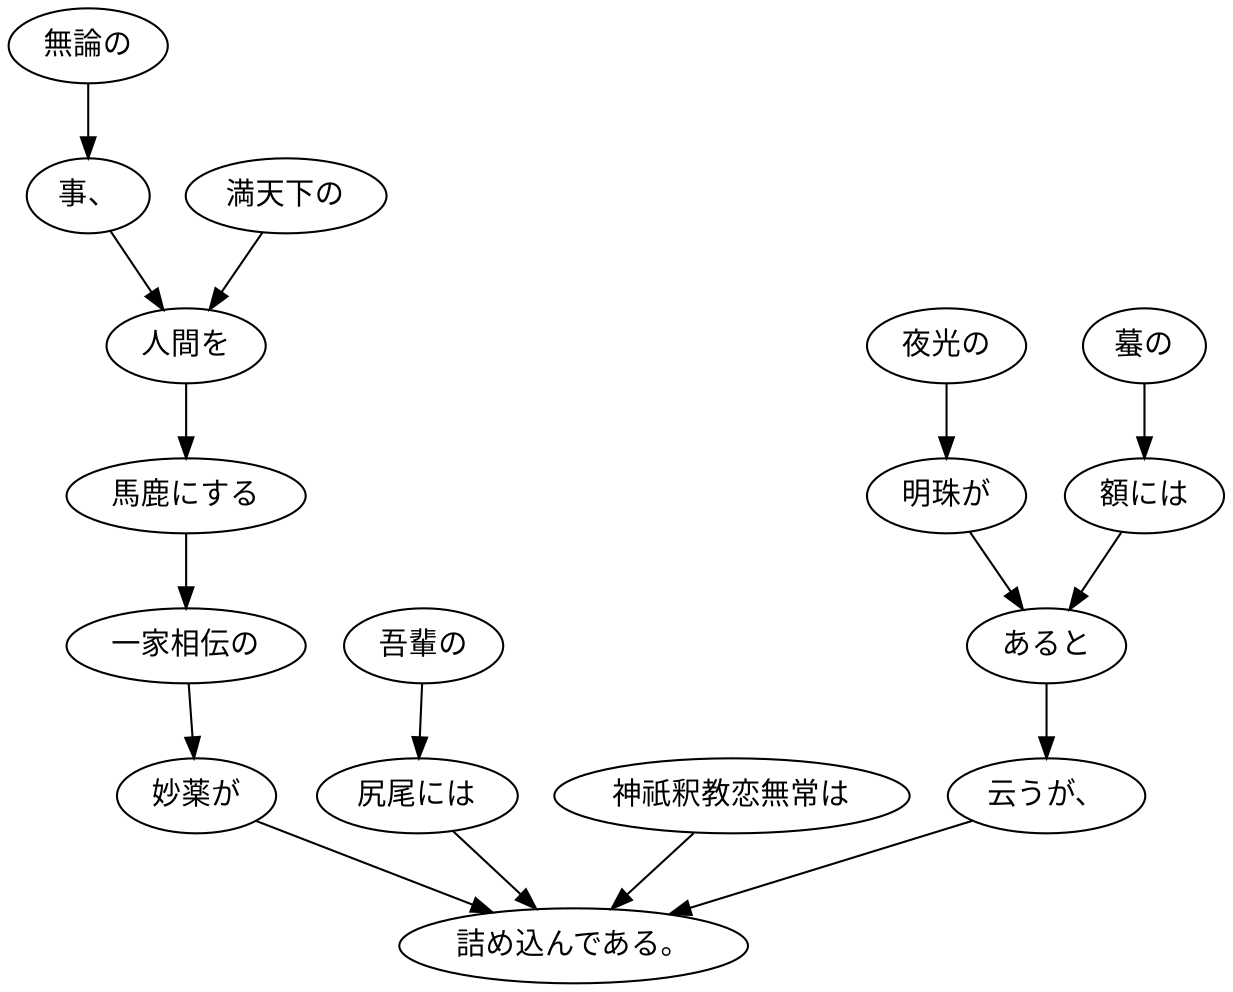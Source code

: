 digraph graph1842 {
	node0 [label="蟇の"];
	node1 [label="額には"];
	node2 [label="夜光の"];
	node3 [label="明珠が"];
	node4 [label="あると"];
	node5 [label="云うが、"];
	node6 [label="吾輩の"];
	node7 [label="尻尾には"];
	node8 [label="神祇釈教恋無常は"];
	node9 [label="無論の"];
	node10 [label="事、"];
	node11 [label="満天下の"];
	node12 [label="人間を"];
	node13 [label="馬鹿にする"];
	node14 [label="一家相伝の"];
	node15 [label="妙薬が"];
	node16 [label="詰め込んである。"];
	node0 -> node1;
	node1 -> node4;
	node2 -> node3;
	node3 -> node4;
	node4 -> node5;
	node5 -> node16;
	node6 -> node7;
	node7 -> node16;
	node8 -> node16;
	node9 -> node10;
	node10 -> node12;
	node11 -> node12;
	node12 -> node13;
	node13 -> node14;
	node14 -> node15;
	node15 -> node16;
}
